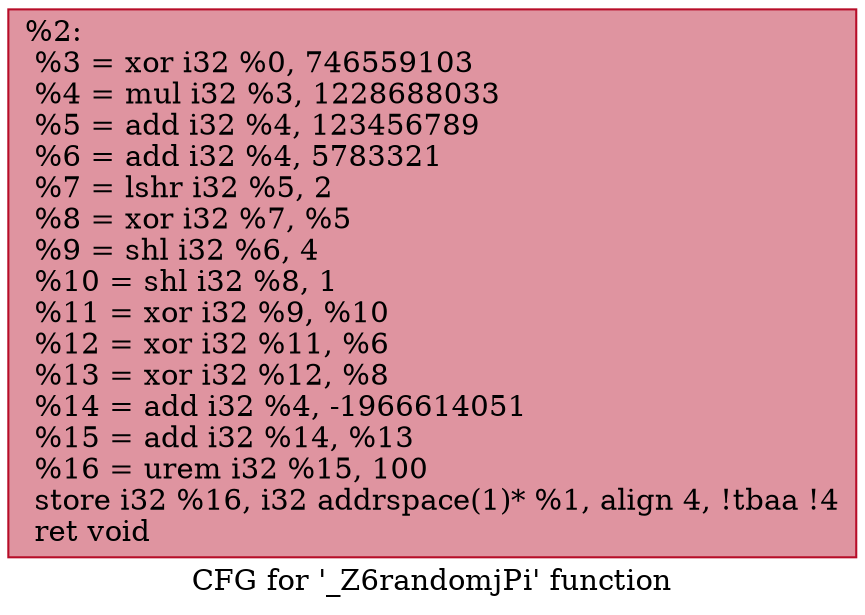 digraph "CFG for '_Z6randomjPi' function" {
	label="CFG for '_Z6randomjPi' function";

	Node0x56a4a50 [shape=record,color="#b70d28ff", style=filled, fillcolor="#b70d2870",label="{%2:\l  %3 = xor i32 %0, 746559103\l  %4 = mul i32 %3, 1228688033\l  %5 = add i32 %4, 123456789\l  %6 = add i32 %4, 5783321\l  %7 = lshr i32 %5, 2\l  %8 = xor i32 %7, %5\l  %9 = shl i32 %6, 4\l  %10 = shl i32 %8, 1\l  %11 = xor i32 %9, %10\l  %12 = xor i32 %11, %6\l  %13 = xor i32 %12, %8\l  %14 = add i32 %4, -1966614051\l  %15 = add i32 %14, %13\l  %16 = urem i32 %15, 100\l  store i32 %16, i32 addrspace(1)* %1, align 4, !tbaa !4\l  ret void\l}"];
}
